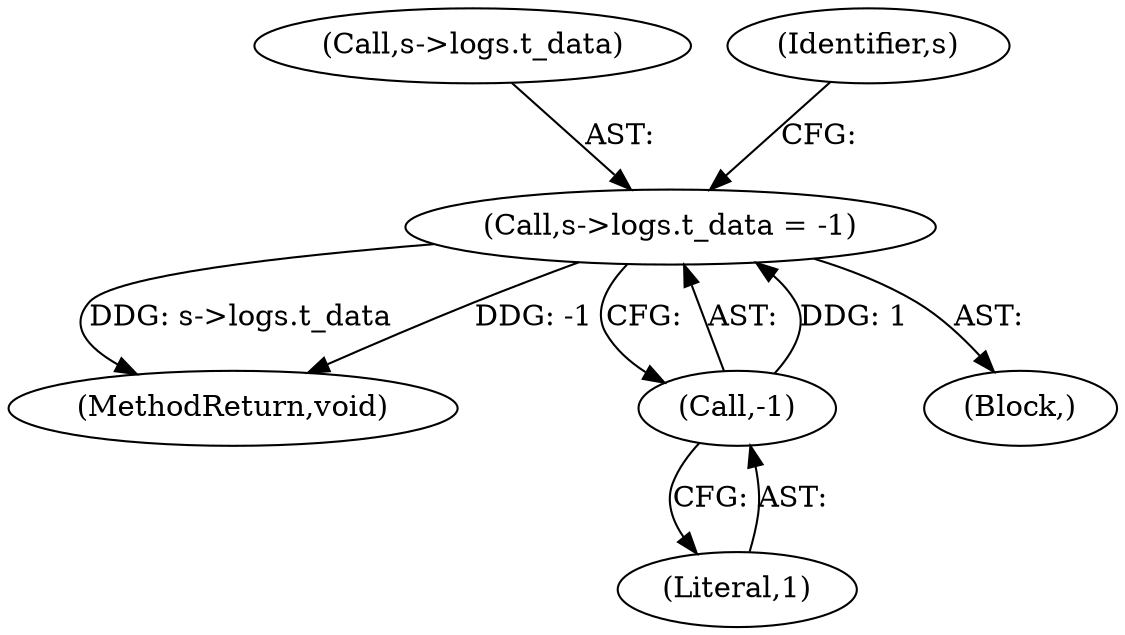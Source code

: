 digraph "0_haproxy_b4d05093bc89f71377230228007e69a1434c1a0c@pointer" {
"1000450" [label="(Call,s->logs.t_data = -1)"];
"1000456" [label="(Call,-1)"];
"1000456" [label="(Call,-1)"];
"1000903" [label="(MethodReturn,void)"];
"1000450" [label="(Call,s->logs.t_data = -1)"];
"1000457" [label="(Literal,1)"];
"1000451" [label="(Call,s->logs.t_data)"];
"1000118" [label="(Block,)"];
"1000461" [label="(Identifier,s)"];
"1000450" -> "1000118"  [label="AST: "];
"1000450" -> "1000456"  [label="CFG: "];
"1000451" -> "1000450"  [label="AST: "];
"1000456" -> "1000450"  [label="AST: "];
"1000461" -> "1000450"  [label="CFG: "];
"1000450" -> "1000903"  [label="DDG: s->logs.t_data"];
"1000450" -> "1000903"  [label="DDG: -1"];
"1000456" -> "1000450"  [label="DDG: 1"];
"1000456" -> "1000457"  [label="CFG: "];
"1000457" -> "1000456"  [label="AST: "];
}
